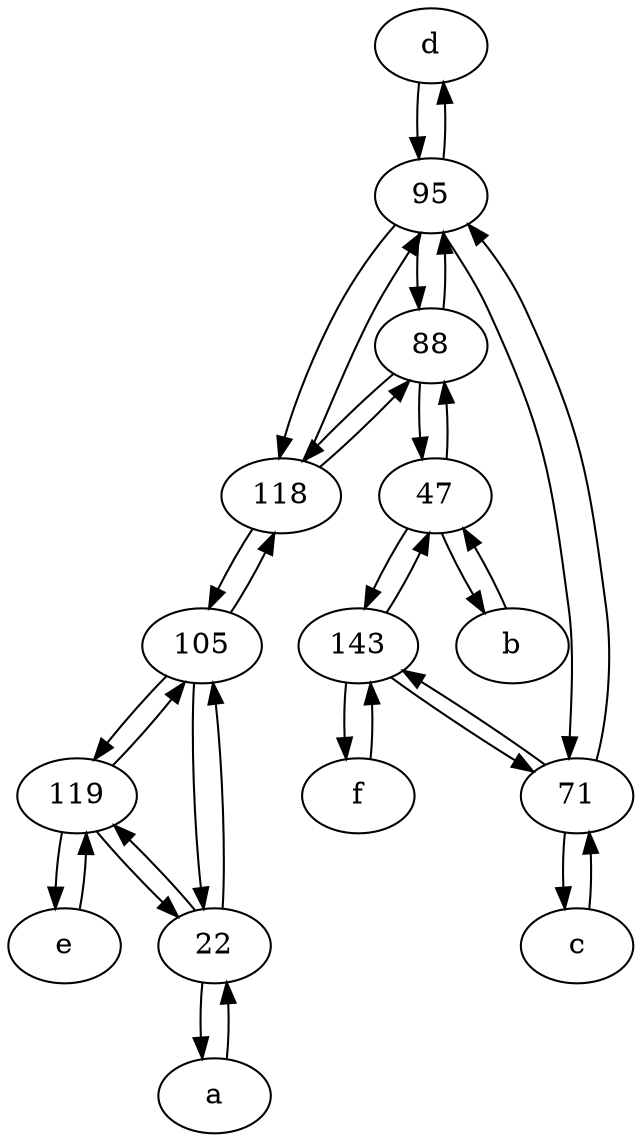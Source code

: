 digraph  {
	d [pos="20,30!"];
	119;
	f [pos="15,45!"];
	143;
	95;
	c [pos="20,10!"];
	e [pos="30,50!"];
	71;
	b [pos="50,20!"];
	118;
	88;
	105;
	22;
	a [pos="40,10!"];
	47;
	95 -> d;
	22 -> 119;
	143 -> f;
	e -> 119;
	143 -> 47;
	47 -> 88;
	f -> 143;
	b -> 47;
	d -> 95;
	105 -> 118;
	22 -> 105;
	119 -> 105;
	119 -> e;
	105 -> 22;
	119 -> 22;
	95 -> 88;
	118 -> 95;
	88 -> 95;
	71 -> 143;
	88 -> 118;
	47 -> 143;
	118 -> 105;
	95 -> 118;
	143 -> 71;
	71 -> 95;
	95 -> 71;
	71 -> c;
	118 -> 88;
	c -> 71;
	a -> 22;
	47 -> b;
	105 -> 119;
	22 -> a;
	88 -> 47;

	}